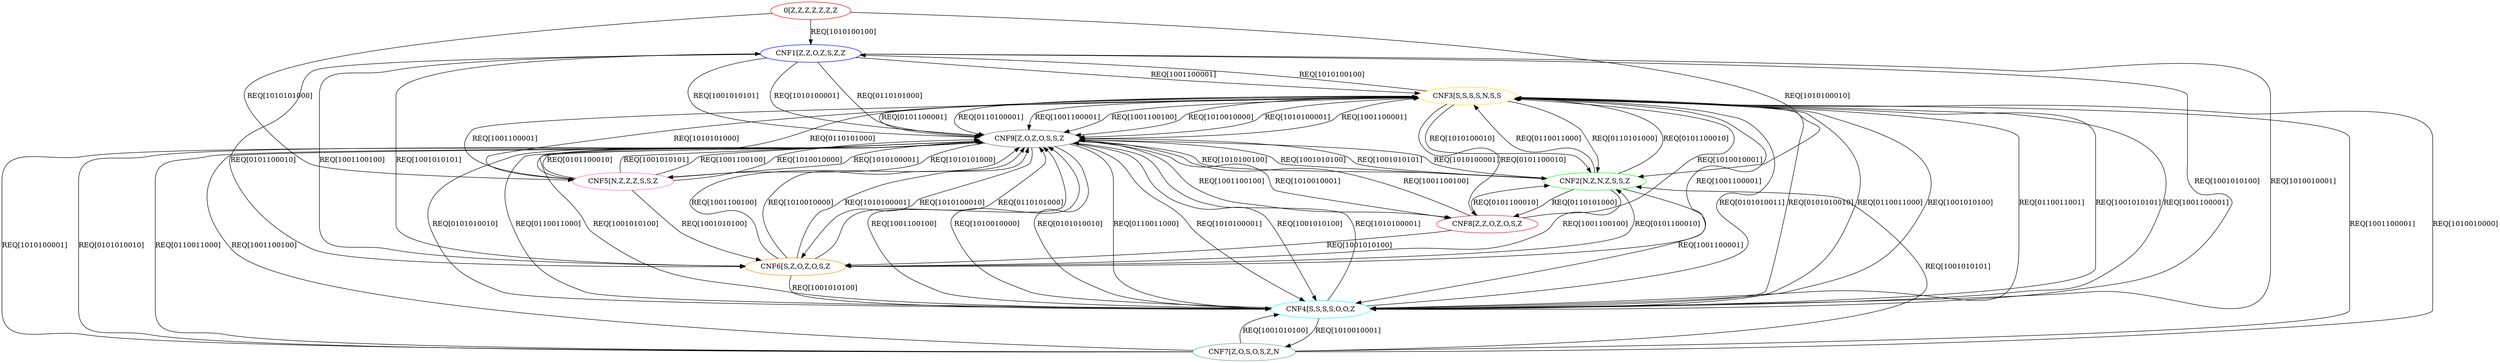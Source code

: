 digraph g {
root [label = "0[Z,Z,Z,Z,Z,Z,Z", color = "red"];
CNF1 [label = "CNF1[Z,Z,O,Z,S,Z,Z", color = "blue"];
CNF2 [label = "CNF2[N,Z,N,Z,S,S,Z", color = "green"];
CNF3 [label = "CNF3[S,S,S,S,N,S,S", color = "gold"];
CNF4 [label = "CNF4[S,S,S,S,O,O,Z", color = "cyan"];
CNF5 [label = "CNF5[N,Z,Z,Z,S,S,Z", color = "hotpink"];
CNF6 [label = "CNF6[S,Z,O,Z,O,S,Z", color = "darkorange"];
CNF7 [label = "CNF7[Z,O,S,O,S,Z,N", color = "cadetblue"];
CNF8 [label = "CNF8[Z,Z,O,Z,O,S,Z", color = "crimson"];
CNF9 [label = "CNF9[Z,O,Z,O,S,S,Z", color = "dimgrey"];
root -> CNF2 [label = "REQ[1010100010]"];
root -> CNF1 [label = "REQ[1010100100]"];
root -> CNF5 [label = "REQ[1010101000]"];
CNF1 -> CNF6 [label = "REQ[0101100010]"];
CNF1 -> CNF9 [label = "REQ[0110101000]"];
CNF1 -> CNF4 [label = "REQ[1001010100]"];
CNF1 -> CNF9 [label = "REQ[1001010101]"];
CNF1 -> CNF3 [label = "REQ[1001100001]"];
CNF1 -> CNF6 [label = "REQ[1001100100]"];
CNF1 -> CNF4 [label = "REQ[1010010001]"];
CNF1 -> CNF9 [label = "REQ[1010100001]"];
CNF2 -> CNF3 [label = "REQ[0101100010]"];
CNF2 -> CNF3 [label = "REQ[0110011000]"];
CNF2 -> CNF8 [label = "REQ[0110101000]"];
CNF2 -> CNF9 [label = "REQ[1001010100]"];
CNF2 -> CNF9 [label = "REQ[1001010101]"];
CNF2 -> CNF4 [label = "REQ[1001100001]"];
CNF2 -> CNF6 [label = "REQ[1001100100]"];
CNF2 -> CNF9 [label = "REQ[1010100001]"];
CNF3 -> CNF4 [label = "REQ[0101010010]"];
CNF3 -> CNF9 [label = "REQ[0101100001]"];
CNF3 -> CNF8 [label = "REQ[0101100010]"];
CNF3 -> CNF4 [label = "REQ[0110011000]"];
CNF3 -> CNF9 [label = "REQ[0110100001]"];
CNF3 -> CNF2 [label = "REQ[0110101000]"];
CNF3 -> CNF4 [label = "REQ[1001010100]"];
CNF3 -> CNF9 [label = "REQ[1001100001]"];
CNF3 -> CNF9 [label = "REQ[1001100100]"];
CNF3 -> CNF9 [label = "REQ[1010010000]"];
CNF3 -> CNF9 [label = "REQ[1010100001]"];
CNF3 -> CNF2 [label = "REQ[1010100010]"];
CNF3 -> CNF1 [label = "REQ[1010100100]"];
CNF3 -> CNF5 [label = "REQ[1010101000]"];
CNF4 -> CNF9 [label = "REQ[0101010010]"];
CNF4 -> CNF3 [label = "REQ[0101010011]"];
CNF4 -> CNF9 [label = "REQ[0110011000]"];
CNF4 -> CNF3 [label = "REQ[0110011001]"];
CNF4 -> CNF9 [label = "REQ[1001010100]"];
CNF4 -> CNF3 [label = "REQ[1001010101]"];
CNF4 -> CNF3 [label = "REQ[1001100001]"];
CNF4 -> CNF9 [label = "REQ[1001100100]"];
CNF4 -> CNF9 [label = "REQ[1010010000]"];
CNF4 -> CNF7 [label = "REQ[1010010001]"];
CNF4 -> CNF9 [label = "REQ[1010100001]"];
CNF5 -> CNF9 [label = "REQ[0101100010]"];
CNF5 -> CNF3 [label = "REQ[0110101000]"];
CNF5 -> CNF6 [label = "REQ[1001010100]"];
CNF5 -> CNF9 [label = "REQ[1001010101]"];
CNF5 -> CNF3 [label = "REQ[1001100001]"];
CNF5 -> CNF9 [label = "REQ[1001100100]"];
CNF5 -> CNF9 [label = "REQ[1010010000]"];
CNF5 -> CNF9 [label = "REQ[1010100001]"];
CNF6 -> CNF2 [label = "REQ[0101100010]"];
CNF6 -> CNF9 [label = "REQ[0110101000]"];
CNF6 -> CNF4 [label = "REQ[1001010100]"];
CNF6 -> CNF1 [label = "REQ[1001010101]"];
CNF6 -> CNF3 [label = "REQ[1001100001]"];
CNF6 -> CNF9 [label = "REQ[1001100100]"];
CNF6 -> CNF9 [label = "REQ[1010010000]"];
CNF6 -> CNF9 [label = "REQ[1010100001]"];
CNF7 -> CNF9 [label = "REQ[0101010010]"];
CNF7 -> CNF9 [label = "REQ[0110011000]"];
CNF7 -> CNF4 [label = "REQ[1001010100]"];
CNF7 -> CNF2 [label = "REQ[1001010101]"];
CNF7 -> CNF3 [label = "REQ[1001100001]"];
CNF7 -> CNF9 [label = "REQ[1001100100]"];
CNF7 -> CNF3 [label = "REQ[1010010000]"];
CNF7 -> CNF9 [label = "REQ[1010100001]"];
CNF8 -> CNF2 [label = "REQ[0101100010]"];
CNF8 -> CNF6 [label = "REQ[1001010100]"];
CNF8 -> CNF9 [label = "REQ[1001100100]"];
CNF8 -> CNF3 [label = "REQ[1010010001]"];
CNF9 -> CNF4 [label = "REQ[0101010010]"];
CNF9 -> CNF4 [label = "REQ[0110011000]"];
CNF9 -> CNF4 [label = "REQ[1001010100]"];
CNF9 -> CNF3 [label = "REQ[1001100001]"];
CNF9 -> CNF8 [label = "REQ[1001100100]"];
CNF9 -> CNF8 [label = "REQ[1010010001]"];
CNF9 -> CNF4 [label = "REQ[1010100001]"];
CNF9 -> CNF6 [label = "REQ[1010100010]"];
CNF9 -> CNF2 [label = "REQ[1010100100]"];
CNF9 -> CNF5 [label = "REQ[1010101000]"];
}